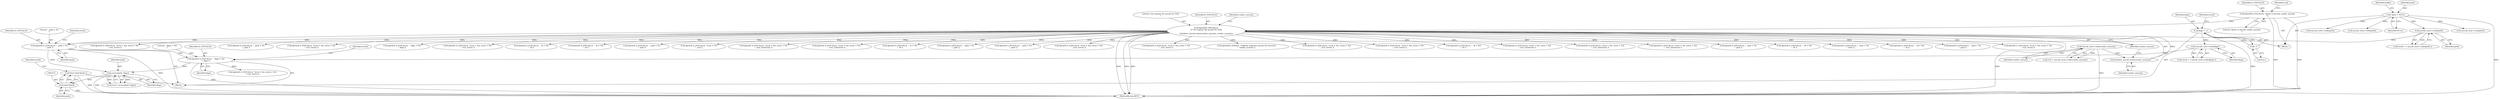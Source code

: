 digraph "0_htcondor_5e5571d1a431eb3c61977b6dd6ec90186ef79867_4@API" {
"1002270" [label="(Call,free( (char*)path ))"];
"1002271" [label="(Call,(char*)path)"];
"1002239" [label="(Call,access(path, flags))"];
"1002215" [label="(Call,dprintf( D_SYSCALLS, \"  path = %s\n\", path ))"];
"1000224" [label="(Call,dprintf(D_SYSCALLS,\n\t\t\"Got request for syscall %s (%d)\n\",\n\t\tshadow_syscall_name(condor_sysnum), condor_sysnum))"];
"1000158" [label="(Call,dprintf(D_SYSCALLS, \"About to decode condor_sysnum\n\"))"];
"1000227" [label="(Call,shadow_syscall_name(condor_sysnum))"];
"1000163" [label="(Call,syscall_sock->code(condor_sysnum))"];
"1002211" [label="(Call,syscall_sock->code(path))"];
"1000146" [label="(Call,*path = NULL)"];
"1002225" [label="(Call,dprintf( D_SYSCALLS, \"  flags = %d\n\", flags ))"];
"1002221" [label="(Call,syscall_sock->code(flags))"];
"1002205" [label="(Call,flags = -1)"];
"1002207" [label="(Call,-1)"];
"1000637" [label="(Call,dprintf( D_SYSCALLS, \"\trval = %d, errno = %d\n\", rval, terrno ))"];
"1002108" [label="(Call,syscall_sock->code(path))"];
"1001470" [label="(Call,dprintf( D_SYSCALLS, \"  path = %s\n\", path ))"];
"1002226" [label="(Identifier,D_SYSCALLS)"];
"1002219" [label="(Call,result = ( syscall_sock->code(flags) ))"];
"1002369" [label="(Call,syscall_sock->code(path))"];
"1001542" [label="(Call,dprintf( D_SYSCALLS, \"  fs = %d\n\", fd ))"];
"1002220" [label="(Identifier,result)"];
"1002273" [label="(Identifier,path)"];
"1000228" [label="(Identifier,condor_sysnum)"];
"1000227" [label="(Call,shadow_syscall_name(condor_sysnum))"];
"1001380" [label="(Call,dprintf( D_SYSCALLS, \"  path = %s\n\", path ))"];
"1000148" [label="(Identifier,NULL)"];
"1002230" [label="(Identifier,result)"];
"1002211" [label="(Call,syscall_sock->code(path))"];
"1002270" [label="(Call,free( (char*)path ))"];
"1002373" [label="(Call,dprintf( D_SYSCALLS, \"  path = %s\n\", path ))"];
"1002209" [label="(Call,result = ( syscall_sock->code(path) ))"];
"1000261" [label="(Call,dprintf( D_SYSCALLS, \"\trval = %d, errno = %d\n\", rval, terrno ))"];
"1000589" [label="(Call,dprintf( D_SYSCALLS, \"\trval = %d, errno = %d\n\", rval, terrno ))"];
"1002241" [label="(Identifier,flags)"];
"1002227" [label="(Literal,\"  flags = %d\n\")"];
"1002463" [label="(Call,dprintf(D_ALWAYS, \"ERROR: unknown syscall %d received\n\", condor_sysnum ))"];
"1000229" [label="(Identifier,condor_sysnum)"];
"1000163" [label="(Call,syscall_sock->code(condor_sysnum))"];
"1000441" [label="(Call,dprintf( D_SYSCALLS, \"\trval = %d, errno = %d\n\", rval, terrno ))"];
"1001339" [label="(Call,dprintf( D_SYSCALLS, \"\trval = %d, errno = %d\n\", rval, terrno ))"];
"1002216" [label="(Identifier,D_SYSCALLS)"];
"1002206" [label="(Identifier,flags)"];
"1000853" [label="(Call,dprintf( D_SYSCALLS, \"  fd = %d\n\", fd ))"];
"1002217" [label="(Literal,\"  path = %s\n\")"];
"1001814" [label="(Call,dprintf( D_SYSCALLS, \"\trval = %d, errno = %d\n\", rval, (int)terrno ))"];
"1001885" [label="(Call,dprintf( D_SYSCALLS, \"\trval = %d, errno = %d\n\", rval, (int)terrno ))"];
"1000224" [label="(Call,dprintf(D_SYSCALLS,\n\t\t\"Got request for syscall %s (%d)\n\",\n\t\tshadow_syscall_name(condor_sysnum), condor_sysnum))"];
"1000226" [label="(Literal,\"Got request for syscall %s (%d)\n\")"];
"1002228" [label="(Identifier,flags)"];
"1002208" [label="(Literal,1)"];
"1001961" [label="(Call,dprintf( D_SYSCALLS, \"\trval = %d, errno = %d\n\", rval, (int)terrno ))"];
"1002285" [label="(Call,syscall_sock->code(path))"];
"1001141" [label="(Call,dprintf( D_SYSCALLS, \"  path = %s\n\", path ))"];
"1002225" [label="(Call,dprintf( D_SYSCALLS, \"  flags = %d\n\", flags ))"];
"1000225" [label="(Identifier,D_SYSCALLS)"];
"1000793" [label="(Call,dprintf( D_SYSCALLS, \"  fd = %d\n\", fd ))"];
"1001225" [label="(Call,dprintf( D_SYSCALLS, \"  from = %s\n\", from ))"];
"1000159" [label="(Identifier,D_SYSCALLS)"];
"1000955" [label="(Call,dprintf( D_SYSCALLS, \"  fd = %d\n\", fd ))"];
"1002212" [label="(Identifier,path)"];
"1002112" [label="(Call,dprintf( D_SYSCALLS, \"  path = %s\n\", path ))"];
"1000162" [label="(Identifier,rval)"];
"1002207" [label="(Call,-1)"];
"1002237" [label="(Call,rval = access(path, flags))"];
"1000161" [label="(Call,rval = syscall_sock->code(condor_sysnum))"];
"1000151" [label="(Identifier,buffer)"];
"1000374" [label="(Call,dprintf( D_SYSCALLS, \"\trval = %d, errno = %d\n\", rval, terrno ))"];
"1000107" [label="(Block,)"];
"1000160" [label="(Literal,\"About to decode condor_sysnum\n\")"];
"1002205" [label="(Call,flags = -1)"];
"1000530" [label="(Call,dprintf( D_SYSCALLS, \"\trval = %d, errno = %d\n\", rval, terrno ))"];
"1000164" [label="(Identifier,condor_sysnum)"];
"1002222" [label="(Identifier,flags)"];
"1002275" [label="(Identifier,result)"];
"1002271" [label="(Call,(char*)path)"];
"1000677" [label="(Call,dprintf( D_SYSCALLS, \"  flags = %d\n\", flags ))"];
"1000319" [label="(Call,dprintf( D_SYSCALLS, \"\trval = %d, errno = %d\n\", rval, terrno ))"];
"1000146" [label="(Call,*path = NULL)"];
"1000231" [label="(Identifier,condor_sysnum)"];
"1002247" [label="(Call,dprintf( D_SYSCALLS, \"\trval = %d, errno = %d\n\", rval, terrno ))"];
"1002210" [label="(Identifier,result)"];
"1002203" [label="(Block,)"];
"1002018" [label="(Call,dprintf( D_SYSCALLS, \"  fd = %d\n\", fd ))"];
"1002240" [label="(Identifier,path)"];
"1000158" [label="(Call,dprintf(D_SYSCALLS, \"About to decode condor_sysnum\n\"))"];
"1001055" [label="(Call,dprintf( D_SYSCALLS, \"  fd = %d\n\", fd ))"];
"1002215" [label="(Call,dprintf( D_SYSCALLS, \"  path = %s\n\", path ))"];
"1002289" [label="(Call,dprintf( D_SYSCALLS, \"  path = %s\n\", path ))"];
"1000147" [label="(Identifier,path)"];
"1001682" [label="(Call,dprintf( D_SYSCALLS, \"\trval = %d\n\", rval ))"];
"1002221" [label="(Call,syscall_sock->code(flags))"];
"1001730" [label="(Call,dprintf( D_SYSCALLS, \"\trval = %d, errno = %d\n\", rval, (int)terrno ))"];
"1002218" [label="(Identifier,path)"];
"1002239" [label="(Call,access(path, flags))"];
"1002472" [label="(MethodReturn,RET)"];
"1001623" [label="(Call,dprintf( D_SYSCALLS, \"\trval = %d, errno = %d\n\", rval, (int)terrno ))"];
"1002270" -> "1002203"  [label="AST: "];
"1002270" -> "1002271"  [label="CFG: "];
"1002271" -> "1002270"  [label="AST: "];
"1002275" -> "1002270"  [label="CFG: "];
"1002270" -> "1002472"  [label="DDG: "];
"1002271" -> "1002270"  [label="DDG: "];
"1002271" -> "1002273"  [label="CFG: "];
"1002272" -> "1002271"  [label="AST: "];
"1002273" -> "1002271"  [label="AST: "];
"1002271" -> "1002472"  [label="DDG: "];
"1002239" -> "1002271"  [label="DDG: "];
"1002239" -> "1002237"  [label="AST: "];
"1002239" -> "1002241"  [label="CFG: "];
"1002240" -> "1002239"  [label="AST: "];
"1002241" -> "1002239"  [label="AST: "];
"1002237" -> "1002239"  [label="CFG: "];
"1002239" -> "1002472"  [label="DDG: "];
"1002239" -> "1002237"  [label="DDG: "];
"1002239" -> "1002237"  [label="DDG: "];
"1002215" -> "1002239"  [label="DDG: "];
"1002225" -> "1002239"  [label="DDG: "];
"1002215" -> "1002203"  [label="AST: "];
"1002215" -> "1002218"  [label="CFG: "];
"1002216" -> "1002215"  [label="AST: "];
"1002217" -> "1002215"  [label="AST: "];
"1002218" -> "1002215"  [label="AST: "];
"1002220" -> "1002215"  [label="CFG: "];
"1002215" -> "1002472"  [label="DDG: "];
"1000224" -> "1002215"  [label="DDG: "];
"1002211" -> "1002215"  [label="DDG: "];
"1002215" -> "1002225"  [label="DDG: "];
"1000224" -> "1000107"  [label="AST: "];
"1000224" -> "1000229"  [label="CFG: "];
"1000225" -> "1000224"  [label="AST: "];
"1000226" -> "1000224"  [label="AST: "];
"1000227" -> "1000224"  [label="AST: "];
"1000229" -> "1000224"  [label="AST: "];
"1000231" -> "1000224"  [label="CFG: "];
"1000224" -> "1002472"  [label="DDG: "];
"1000224" -> "1002472"  [label="DDG: "];
"1000224" -> "1002472"  [label="DDG: "];
"1000224" -> "1002472"  [label="DDG: "];
"1000158" -> "1000224"  [label="DDG: "];
"1000227" -> "1000224"  [label="DDG: "];
"1000224" -> "1000261"  [label="DDG: "];
"1000224" -> "1000319"  [label="DDG: "];
"1000224" -> "1000374"  [label="DDG: "];
"1000224" -> "1000441"  [label="DDG: "];
"1000224" -> "1000530"  [label="DDG: "];
"1000224" -> "1000589"  [label="DDG: "];
"1000224" -> "1000637"  [label="DDG: "];
"1000224" -> "1000677"  [label="DDG: "];
"1000224" -> "1000793"  [label="DDG: "];
"1000224" -> "1000853"  [label="DDG: "];
"1000224" -> "1000955"  [label="DDG: "];
"1000224" -> "1001055"  [label="DDG: "];
"1000224" -> "1001141"  [label="DDG: "];
"1000224" -> "1001225"  [label="DDG: "];
"1000224" -> "1001339"  [label="DDG: "];
"1000224" -> "1001380"  [label="DDG: "];
"1000224" -> "1001470"  [label="DDG: "];
"1000224" -> "1001542"  [label="DDG: "];
"1000224" -> "1001623"  [label="DDG: "];
"1000224" -> "1001682"  [label="DDG: "];
"1000224" -> "1001730"  [label="DDG: "];
"1000224" -> "1001814"  [label="DDG: "];
"1000224" -> "1001885"  [label="DDG: "];
"1000224" -> "1001961"  [label="DDG: "];
"1000224" -> "1002018"  [label="DDG: "];
"1000224" -> "1002112"  [label="DDG: "];
"1000224" -> "1002289"  [label="DDG: "];
"1000224" -> "1002373"  [label="DDG: "];
"1000224" -> "1002463"  [label="DDG: "];
"1000158" -> "1000107"  [label="AST: "];
"1000158" -> "1000160"  [label="CFG: "];
"1000159" -> "1000158"  [label="AST: "];
"1000160" -> "1000158"  [label="AST: "];
"1000162" -> "1000158"  [label="CFG: "];
"1000158" -> "1002472"  [label="DDG: "];
"1000158" -> "1002472"  [label="DDG: "];
"1000227" -> "1000228"  [label="CFG: "];
"1000228" -> "1000227"  [label="AST: "];
"1000229" -> "1000227"  [label="CFG: "];
"1000163" -> "1000227"  [label="DDG: "];
"1000163" -> "1000161"  [label="AST: "];
"1000163" -> "1000164"  [label="CFG: "];
"1000164" -> "1000163"  [label="AST: "];
"1000161" -> "1000163"  [label="CFG: "];
"1000163" -> "1002472"  [label="DDG: "];
"1000163" -> "1000161"  [label="DDG: "];
"1002211" -> "1002209"  [label="AST: "];
"1002211" -> "1002212"  [label="CFG: "];
"1002212" -> "1002211"  [label="AST: "];
"1002209" -> "1002211"  [label="CFG: "];
"1002211" -> "1002209"  [label="DDG: "];
"1000146" -> "1002211"  [label="DDG: "];
"1000146" -> "1000107"  [label="AST: "];
"1000146" -> "1000148"  [label="CFG: "];
"1000147" -> "1000146"  [label="AST: "];
"1000148" -> "1000146"  [label="AST: "];
"1000151" -> "1000146"  [label="CFG: "];
"1000146" -> "1002472"  [label="DDG: "];
"1000146" -> "1002108"  [label="DDG: "];
"1000146" -> "1002285"  [label="DDG: "];
"1000146" -> "1002369"  [label="DDG: "];
"1002225" -> "1002203"  [label="AST: "];
"1002225" -> "1002228"  [label="CFG: "];
"1002226" -> "1002225"  [label="AST: "];
"1002227" -> "1002225"  [label="AST: "];
"1002228" -> "1002225"  [label="AST: "];
"1002230" -> "1002225"  [label="CFG: "];
"1002225" -> "1002472"  [label="DDG: "];
"1002221" -> "1002225"  [label="DDG: "];
"1002225" -> "1002247"  [label="DDG: "];
"1002221" -> "1002219"  [label="AST: "];
"1002221" -> "1002222"  [label="CFG: "];
"1002222" -> "1002221"  [label="AST: "];
"1002219" -> "1002221"  [label="CFG: "];
"1002221" -> "1002219"  [label="DDG: "];
"1002205" -> "1002221"  [label="DDG: "];
"1002205" -> "1002203"  [label="AST: "];
"1002205" -> "1002207"  [label="CFG: "];
"1002206" -> "1002205"  [label="AST: "];
"1002207" -> "1002205"  [label="AST: "];
"1002210" -> "1002205"  [label="CFG: "];
"1002205" -> "1002472"  [label="DDG: "];
"1002207" -> "1002205"  [label="DDG: "];
"1002207" -> "1002208"  [label="CFG: "];
"1002208" -> "1002207"  [label="AST: "];
}
